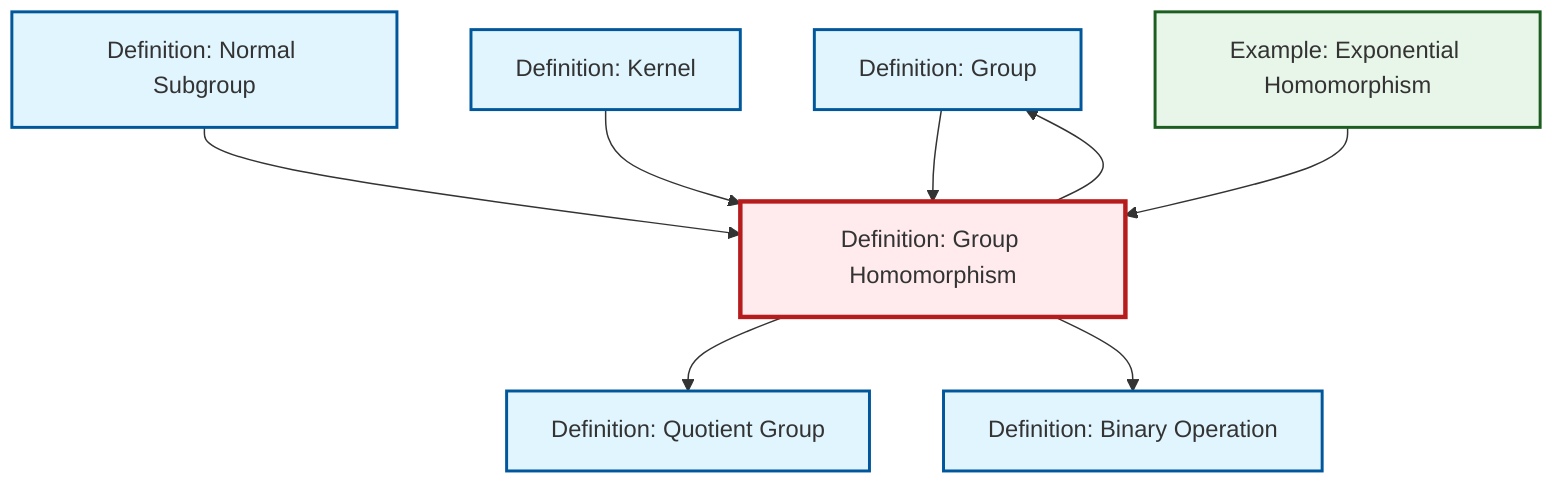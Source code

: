 graph TD
    classDef definition fill:#e1f5fe,stroke:#01579b,stroke-width:2px
    classDef theorem fill:#f3e5f5,stroke:#4a148c,stroke-width:2px
    classDef axiom fill:#fff3e0,stroke:#e65100,stroke-width:2px
    classDef example fill:#e8f5e9,stroke:#1b5e20,stroke-width:2px
    classDef current fill:#ffebee,stroke:#b71c1c,stroke-width:3px
    def-group["Definition: Group"]:::definition
    def-homomorphism["Definition: Group Homomorphism"]:::definition
    def-binary-operation["Definition: Binary Operation"]:::definition
    def-kernel["Definition: Kernel"]:::definition
    def-normal-subgroup["Definition: Normal Subgroup"]:::definition
    def-quotient-group["Definition: Quotient Group"]:::definition
    ex-exponential-homomorphism["Example: Exponential Homomorphism"]:::example
    def-normal-subgroup --> def-homomorphism
    def-homomorphism --> def-quotient-group
    def-group --> def-homomorphism
    def-kernel --> def-homomorphism
    def-homomorphism --> def-binary-operation
    ex-exponential-homomorphism --> def-homomorphism
    def-homomorphism --> def-group
    class def-homomorphism current